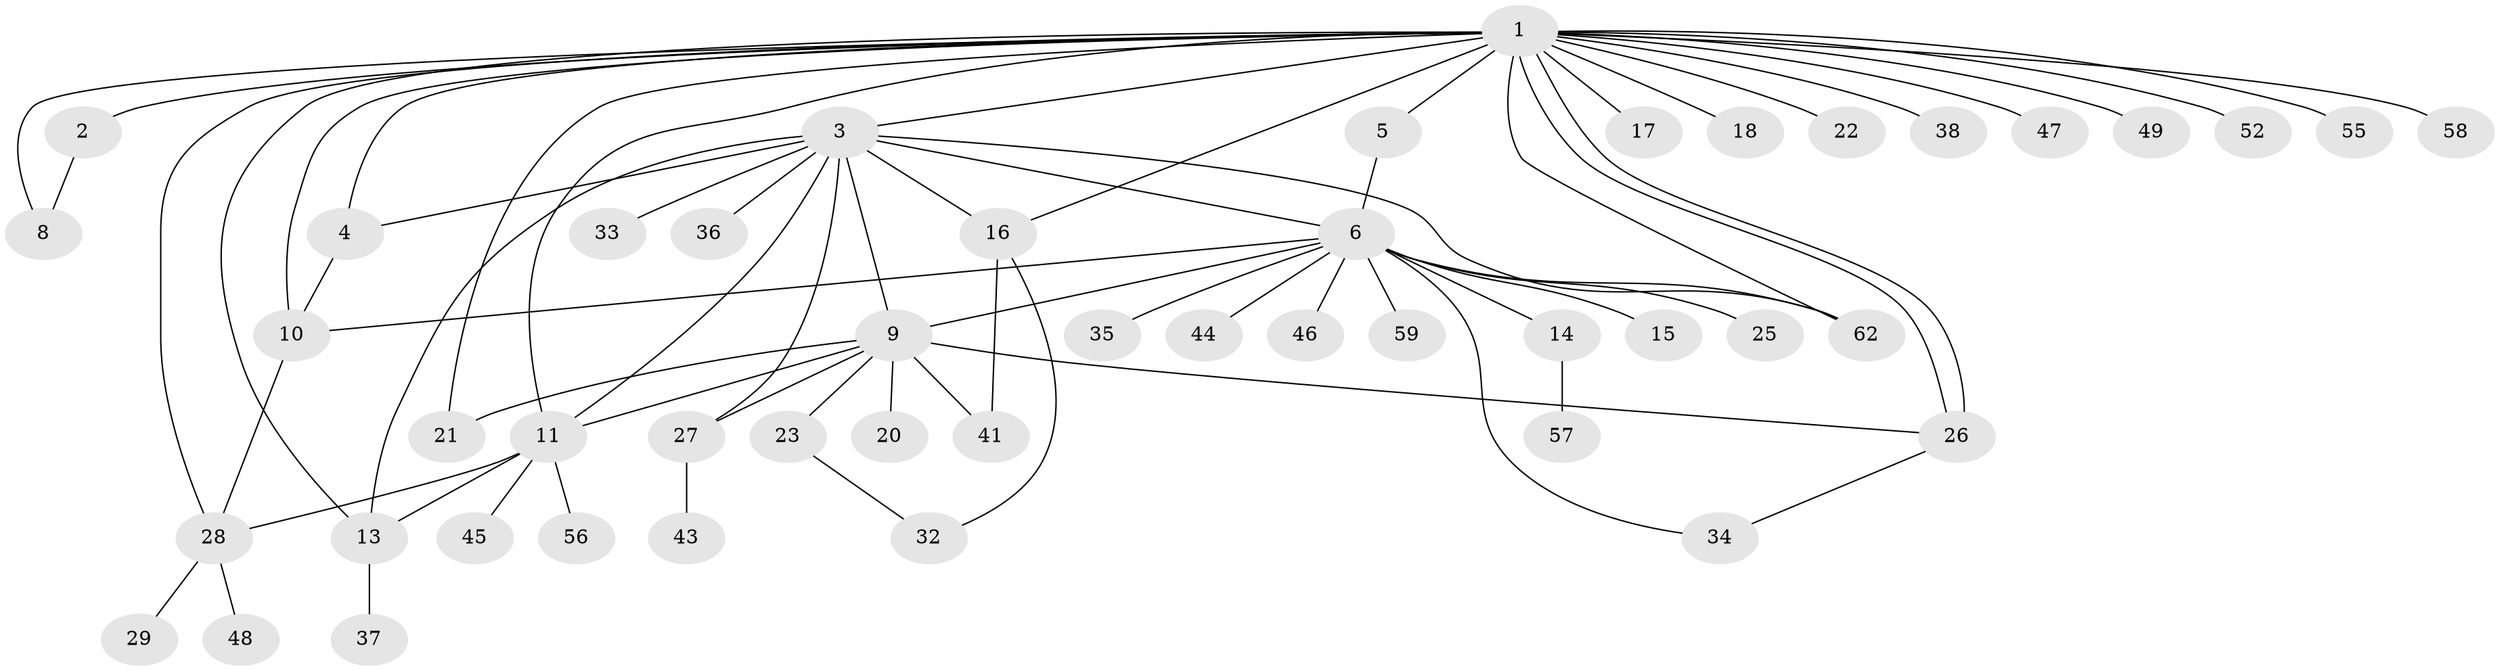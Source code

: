 // original degree distribution, {20: 0.014925373134328358, 2: 0.2835820895522388, 12: 0.029850746268656716, 4: 0.08955223880597014, 6: 0.014925373134328358, 5: 0.04477611940298507, 7: 0.029850746268656716, 1: 0.417910447761194, 3: 0.07462686567164178}
// Generated by graph-tools (version 1.1) at 2025/41/03/06/25 10:41:49]
// undirected, 47 vertices, 68 edges
graph export_dot {
graph [start="1"]
  node [color=gray90,style=filled];
  1 [super="+7"];
  2;
  3 [super="+12"];
  4;
  5 [super="+61"];
  6 [super="+42"];
  8 [super="+54"];
  9 [super="+39"];
  10 [super="+19"];
  11 [super="+40"];
  13 [super="+24"];
  14;
  15 [super="+66"];
  16;
  17;
  18;
  20;
  21 [super="+64"];
  22;
  23 [super="+67"];
  25;
  26;
  27 [super="+30"];
  28 [super="+50"];
  29 [super="+31"];
  32 [super="+65"];
  33;
  34;
  35;
  36;
  37;
  38;
  41 [super="+53"];
  43;
  44;
  45 [super="+60"];
  46;
  47;
  48 [super="+51"];
  49;
  52;
  55;
  56;
  57 [super="+63"];
  58;
  59;
  62;
  1 -- 2;
  1 -- 3;
  1 -- 4;
  1 -- 5;
  1 -- 8;
  1 -- 10;
  1 -- 11;
  1 -- 16;
  1 -- 17;
  1 -- 18;
  1 -- 22;
  1 -- 26 [weight=2];
  1 -- 26;
  1 -- 47;
  1 -- 49;
  1 -- 55;
  1 -- 62;
  1 -- 52;
  1 -- 21;
  1 -- 38;
  1 -- 58;
  1 -- 13;
  1 -- 28;
  2 -- 8;
  3 -- 4 [weight=2];
  3 -- 6;
  3 -- 13;
  3 -- 16;
  3 -- 27 [weight=3];
  3 -- 33;
  3 -- 36;
  3 -- 62;
  3 -- 11;
  3 -- 9;
  4 -- 10;
  5 -- 6;
  6 -- 9;
  6 -- 14;
  6 -- 15;
  6 -- 25;
  6 -- 34;
  6 -- 35;
  6 -- 44;
  6 -- 59;
  6 -- 62;
  6 -- 46;
  6 -- 10;
  9 -- 20;
  9 -- 23;
  9 -- 27;
  9 -- 26;
  9 -- 11;
  9 -- 41;
  9 -- 21;
  10 -- 28;
  11 -- 28;
  11 -- 45;
  11 -- 56;
  11 -- 13;
  13 -- 37;
  14 -- 57;
  16 -- 32;
  16 -- 41;
  23 -- 32;
  26 -- 34;
  27 -- 43;
  28 -- 29;
  28 -- 48;
}
